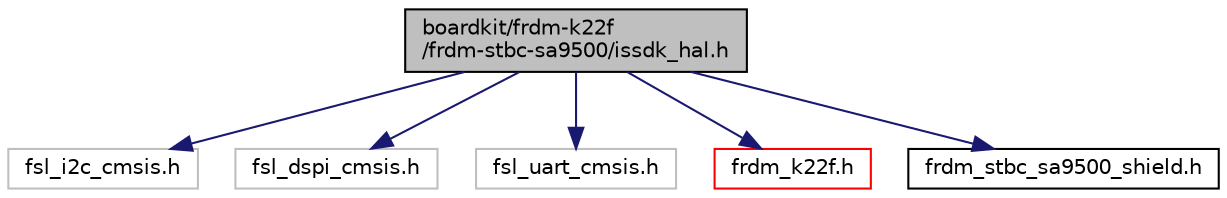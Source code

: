 digraph "boardkit/frdm-k22f/frdm-stbc-sa9500/issdk_hal.h"
{
  edge [fontname="Helvetica",fontsize="10",labelfontname="Helvetica",labelfontsize="10"];
  node [fontname="Helvetica",fontsize="10",shape=record];
  Node0 [label="boardkit/frdm-k22f\l/frdm-stbc-sa9500/issdk_hal.h",height=0.2,width=0.4,color="black", fillcolor="grey75", style="filled", fontcolor="black"];
  Node0 -> Node1 [color="midnightblue",fontsize="10",style="solid",fontname="Helvetica"];
  Node1 [label="fsl_i2c_cmsis.h",height=0.2,width=0.4,color="grey75", fillcolor="white", style="filled"];
  Node0 -> Node2 [color="midnightblue",fontsize="10",style="solid",fontname="Helvetica"];
  Node2 [label="fsl_dspi_cmsis.h",height=0.2,width=0.4,color="grey75", fillcolor="white", style="filled"];
  Node0 -> Node3 [color="midnightblue",fontsize="10",style="solid",fontname="Helvetica"];
  Node3 [label="fsl_uart_cmsis.h",height=0.2,width=0.4,color="grey75", fillcolor="white", style="filled"];
  Node0 -> Node4 [color="midnightblue",fontsize="10",style="solid",fontname="Helvetica"];
  Node4 [label="frdm_k22f.h",height=0.2,width=0.4,color="red", fillcolor="white", style="filled",URL="$frdm__k22f_8h.html",tooltip="The frdm_k22f.h file defines GPIO pins for FRDM-K22F board. "];
  Node0 -> Node10 [color="midnightblue",fontsize="10",style="solid",fontname="Helvetica"];
  Node10 [label="frdm_stbc_sa9500_shield.h",height=0.2,width=0.4,color="black", fillcolor="white", style="filled",URL="$frdm__stbc__sa9500__shield_8h.html"];
}
